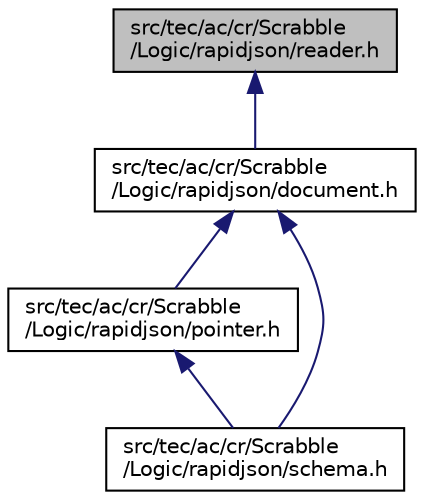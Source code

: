 digraph "src/tec/ac/cr/Scrabble/Logic/rapidjson/reader.h"
{
  edge [fontname="Helvetica",fontsize="10",labelfontname="Helvetica",labelfontsize="10"];
  node [fontname="Helvetica",fontsize="10",shape=record];
  Node22 [label="src/tec/ac/cr/Scrabble\l/Logic/rapidjson/reader.h",height=0.2,width=0.4,color="black", fillcolor="grey75", style="filled", fontcolor="black"];
  Node22 -> Node23 [dir="back",color="midnightblue",fontsize="10",style="solid",fontname="Helvetica"];
  Node23 [label="src/tec/ac/cr/Scrabble\l/Logic/rapidjson/document.h",height=0.2,width=0.4,color="black", fillcolor="white", style="filled",URL="$document_8h.html"];
  Node23 -> Node24 [dir="back",color="midnightblue",fontsize="10",style="solid",fontname="Helvetica"];
  Node24 [label="src/tec/ac/cr/Scrabble\l/Logic/rapidjson/pointer.h",height=0.2,width=0.4,color="black", fillcolor="white", style="filled",URL="$pointer_8h_source.html"];
  Node24 -> Node25 [dir="back",color="midnightblue",fontsize="10",style="solid",fontname="Helvetica"];
  Node25 [label="src/tec/ac/cr/Scrabble\l/Logic/rapidjson/schema.h",height=0.2,width=0.4,color="black", fillcolor="white", style="filled",URL="$schema_8h_source.html"];
  Node23 -> Node25 [dir="back",color="midnightblue",fontsize="10",style="solid",fontname="Helvetica"];
}
